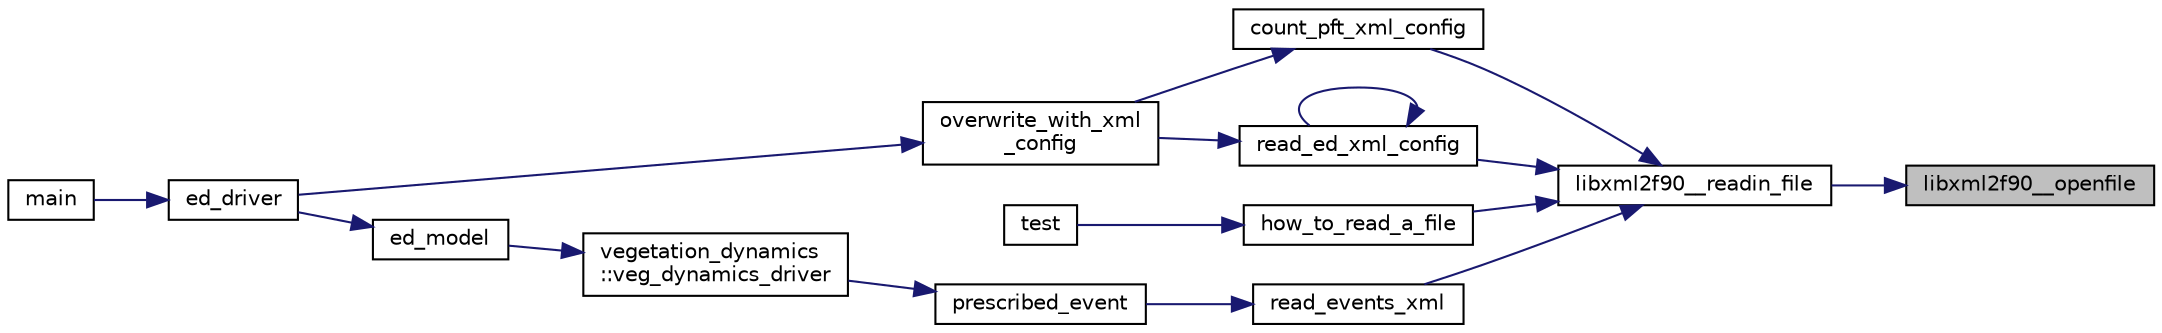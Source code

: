 digraph "libxml2f90__openfile"
{
 // LATEX_PDF_SIZE
  edge [fontname="Helvetica",fontsize="10",labelfontname="Helvetica",labelfontsize="10"];
  node [fontname="Helvetica",fontsize="10",shape=record];
  rankdir="RL";
  Node1 [label="libxml2f90__openfile",height=0.2,width=0.4,color="black", fillcolor="grey75", style="filled", fontcolor="black",tooltip=" "];
  Node1 -> Node2 [dir="back",color="midnightblue",fontsize="10",style="solid",fontname="Helvetica"];
  Node2 [label="libxml2f90__readin_file",height=0.2,width=0.4,color="black", fillcolor="white", style="filled",URL="$libxml2f90_8f90__pp_8f90.html#a9bbaec04b4014748bfea3b37b0a13f4a",tooltip=" "];
  Node2 -> Node3 [dir="back",color="midnightblue",fontsize="10",style="solid",fontname="Helvetica"];
  Node3 [label="count_pft_xml_config",height=0.2,width=0.4,color="black", fillcolor="white", style="filled",URL="$ed__xml__config_8f90.html#a86b17f0ea1e5298fb9d4747819cf4f10",tooltip=" "];
  Node3 -> Node4 [dir="back",color="midnightblue",fontsize="10",style="solid",fontname="Helvetica"];
  Node4 [label="overwrite_with_xml\l_config",height=0.2,width=0.4,color="black", fillcolor="white", style="filled",URL="$ed__params_8f90.html#a2c0c887700d85a5be6fbd26b071c8da6",tooltip=" "];
  Node4 -> Node5 [dir="back",color="midnightblue",fontsize="10",style="solid",fontname="Helvetica"];
  Node5 [label="ed_driver",height=0.2,width=0.4,color="black", fillcolor="white", style="filled",URL="$ed__driver_8_f90.html#a5706bd8bee60960fe8166de1870e47da",tooltip=" "];
  Node5 -> Node6 [dir="back",color="midnightblue",fontsize="10",style="solid",fontname="Helvetica"];
  Node6 [label="main",height=0.2,width=0.4,color="black", fillcolor="white", style="filled",URL="$edmain_8_f90.html#a8ec2266d83cd6c0b762cbcbc92c0af3d",tooltip=" "];
  Node2 -> Node7 [dir="back",color="midnightblue",fontsize="10",style="solid",fontname="Helvetica"];
  Node7 [label="how_to_read_a_file",height=0.2,width=0.4,color="black", fillcolor="white", style="filled",URL="$libxml2f90_8f90__pp_8f90.html#a5522c3c4e981b0b62e1ddd6f3d77ba44",tooltip=" "];
  Node7 -> Node8 [dir="back",color="midnightblue",fontsize="10",style="solid",fontname="Helvetica"];
  Node8 [label="test",height=0.2,width=0.4,color="black", fillcolor="white", style="filled",URL="$libxml2f90_8f90__pp_8f90.html#a538115974c74d38b05d3ff4d4aa7d712",tooltip=" "];
  Node2 -> Node9 [dir="back",color="midnightblue",fontsize="10",style="solid",fontname="Helvetica"];
  Node9 [label="read_ed_xml_config",height=0.2,width=0.4,color="black", fillcolor="white", style="filled",URL="$ed__xml__config_8f90.html#accb60513f4c46e691fcd1f96c1e9df36",tooltip=" "];
  Node9 -> Node4 [dir="back",color="midnightblue",fontsize="10",style="solid",fontname="Helvetica"];
  Node9 -> Node9 [dir="back",color="midnightblue",fontsize="10",style="solid",fontname="Helvetica"];
  Node2 -> Node10 [dir="back",color="midnightblue",fontsize="10",style="solid",fontname="Helvetica"];
  Node10 [label="read_events_xml",height=0.2,width=0.4,color="black", fillcolor="white", style="filled",URL="$events_8f90.html#a88f99ba09eb95b65d497f6bd8bddaa65",tooltip=" "];
  Node10 -> Node11 [dir="back",color="midnightblue",fontsize="10",style="solid",fontname="Helvetica"];
  Node11 [label="prescribed_event",height=0.2,width=0.4,color="black", fillcolor="white", style="filled",URL="$events_8f90.html#ad9f17e2da07d80a0734f81d8b2e27d25",tooltip=" "];
  Node11 -> Node12 [dir="back",color="midnightblue",fontsize="10",style="solid",fontname="Helvetica"];
  Node12 [label="vegetation_dynamics\l::veg_dynamics_driver",height=0.2,width=0.4,color="black", fillcolor="white", style="filled",URL="$namespacevegetation__dynamics.html#ac0aac7ba29275bab000373bd850a36e6",tooltip=" "];
  Node12 -> Node13 [dir="back",color="midnightblue",fontsize="10",style="solid",fontname="Helvetica"];
  Node13 [label="ed_model",height=0.2,width=0.4,color="black", fillcolor="white", style="filled",URL="$ed__model_8_f90.html#a9804b9ca3fcb1b4e17171d786d50c32c",tooltip="Begins, updates, and outputs results from ecosystem simulation."];
  Node13 -> Node5 [dir="back",color="midnightblue",fontsize="10",style="solid",fontname="Helvetica"];
}
